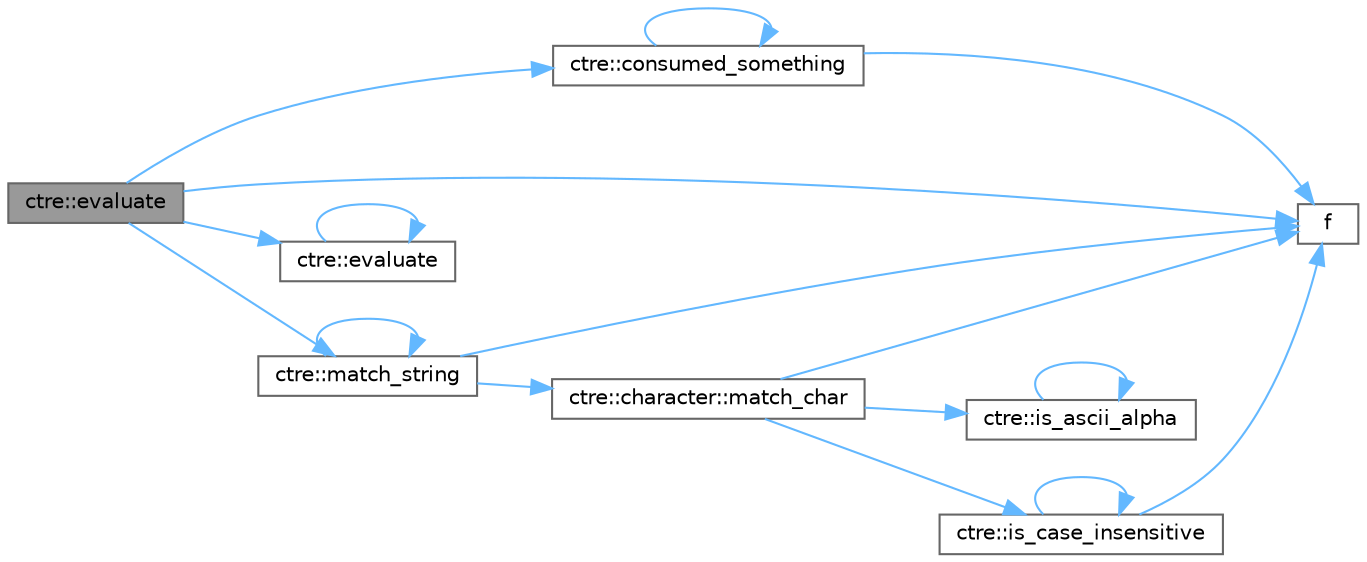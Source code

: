 digraph "ctre::evaluate"
{
 // LATEX_PDF_SIZE
  bgcolor="transparent";
  edge [fontname=Helvetica,fontsize=10,labelfontname=Helvetica,labelfontsize=10];
  node [fontname=Helvetica,fontsize=10,shape=box,height=0.2,width=0.4];
  rankdir="LR";
  Node1 [id="Node000001",label="ctre::evaluate",height=0.2,width=0.4,color="gray40", fillcolor="grey60", style="filled", fontcolor="black",tooltip=" "];
  Node1 -> Node2 [id="edge1_Node000001_Node000002",color="steelblue1",style="solid",tooltip=" "];
  Node2 [id="Node000002",label="ctre::consumed_something",height=0.2,width=0.4,color="grey40", fillcolor="white", style="filled",URL="$namespacectre.html#ac039635f67dce6d691db8512884c9bbc",tooltip=" "];
  Node2 -> Node2 [id="edge2_Node000002_Node000002",color="steelblue1",style="solid",tooltip=" "];
  Node2 -> Node3 [id="edge3_Node000002_Node000003",color="steelblue1",style="solid",tooltip=" "];
  Node3 [id="Node000003",label="f",height=0.2,width=0.4,color="grey40", fillcolor="white", style="filled",URL="$cxx11__tensor__map_8cpp.html#a7f507fea02198f6cb81c86640c7b1a4e",tooltip=" "];
  Node1 -> Node4 [id="edge4_Node000001_Node000004",color="steelblue1",style="solid",tooltip=" "];
  Node4 [id="Node000004",label="ctre::evaluate",height=0.2,width=0.4,color="grey40", fillcolor="white", style="filled",URL="$namespacectre.html#a4eca643b4dc1d408dc7a1f9955bb490c",tooltip=" "];
  Node4 -> Node4 [id="edge5_Node000004_Node000004",color="steelblue1",style="solid",tooltip=" "];
  Node1 -> Node3 [id="edge6_Node000001_Node000003",color="steelblue1",style="solid",tooltip=" "];
  Node1 -> Node5 [id="edge7_Node000001_Node000005",color="steelblue1",style="solid",tooltip=" "];
  Node5 [id="Node000005",label="ctre::match_string",height=0.2,width=0.4,color="grey40", fillcolor="white", style="filled",URL="$namespacectre.html#a89ba916a07fb65b523f5ad968218c0e7",tooltip=" "];
  Node5 -> Node3 [id="edge8_Node000005_Node000003",color="steelblue1",style="solid",tooltip=" "];
  Node5 -> Node6 [id="edge9_Node000005_Node000006",color="steelblue1",style="solid",tooltip=" "];
  Node6 [id="Node000006",label="ctre::character::match_char",height=0.2,width=0.4,color="grey40", fillcolor="white", style="filled",URL="$structctre_1_1character.html#a02f5b6969ddc38d11e2a702df2cee29a",tooltip=" "];
  Node6 -> Node3 [id="edge10_Node000006_Node000003",color="steelblue1",style="solid",tooltip=" "];
  Node6 -> Node7 [id="edge11_Node000006_Node000007",color="steelblue1",style="solid",tooltip=" "];
  Node7 [id="Node000007",label="ctre::is_ascii_alpha",height=0.2,width=0.4,color="grey40", fillcolor="white", style="filled",URL="$namespacectre.html#a3526cb1d617c97ef6b1b589ee0e3fd1f",tooltip=" "];
  Node7 -> Node7 [id="edge12_Node000007_Node000007",color="steelblue1",style="solid",tooltip=" "];
  Node6 -> Node8 [id="edge13_Node000006_Node000008",color="steelblue1",style="solid",tooltip=" "];
  Node8 [id="Node000008",label="ctre::is_case_insensitive",height=0.2,width=0.4,color="grey40", fillcolor="white", style="filled",URL="$namespacectre.html#a69e8b043d3964b76fdde922015414fe3",tooltip=" "];
  Node8 -> Node3 [id="edge14_Node000008_Node000003",color="steelblue1",style="solid",tooltip=" "];
  Node8 -> Node8 [id="edge15_Node000008_Node000008",color="steelblue1",style="solid",tooltip=" "];
  Node5 -> Node5 [id="edge16_Node000005_Node000005",color="steelblue1",style="solid",tooltip=" "];
}
